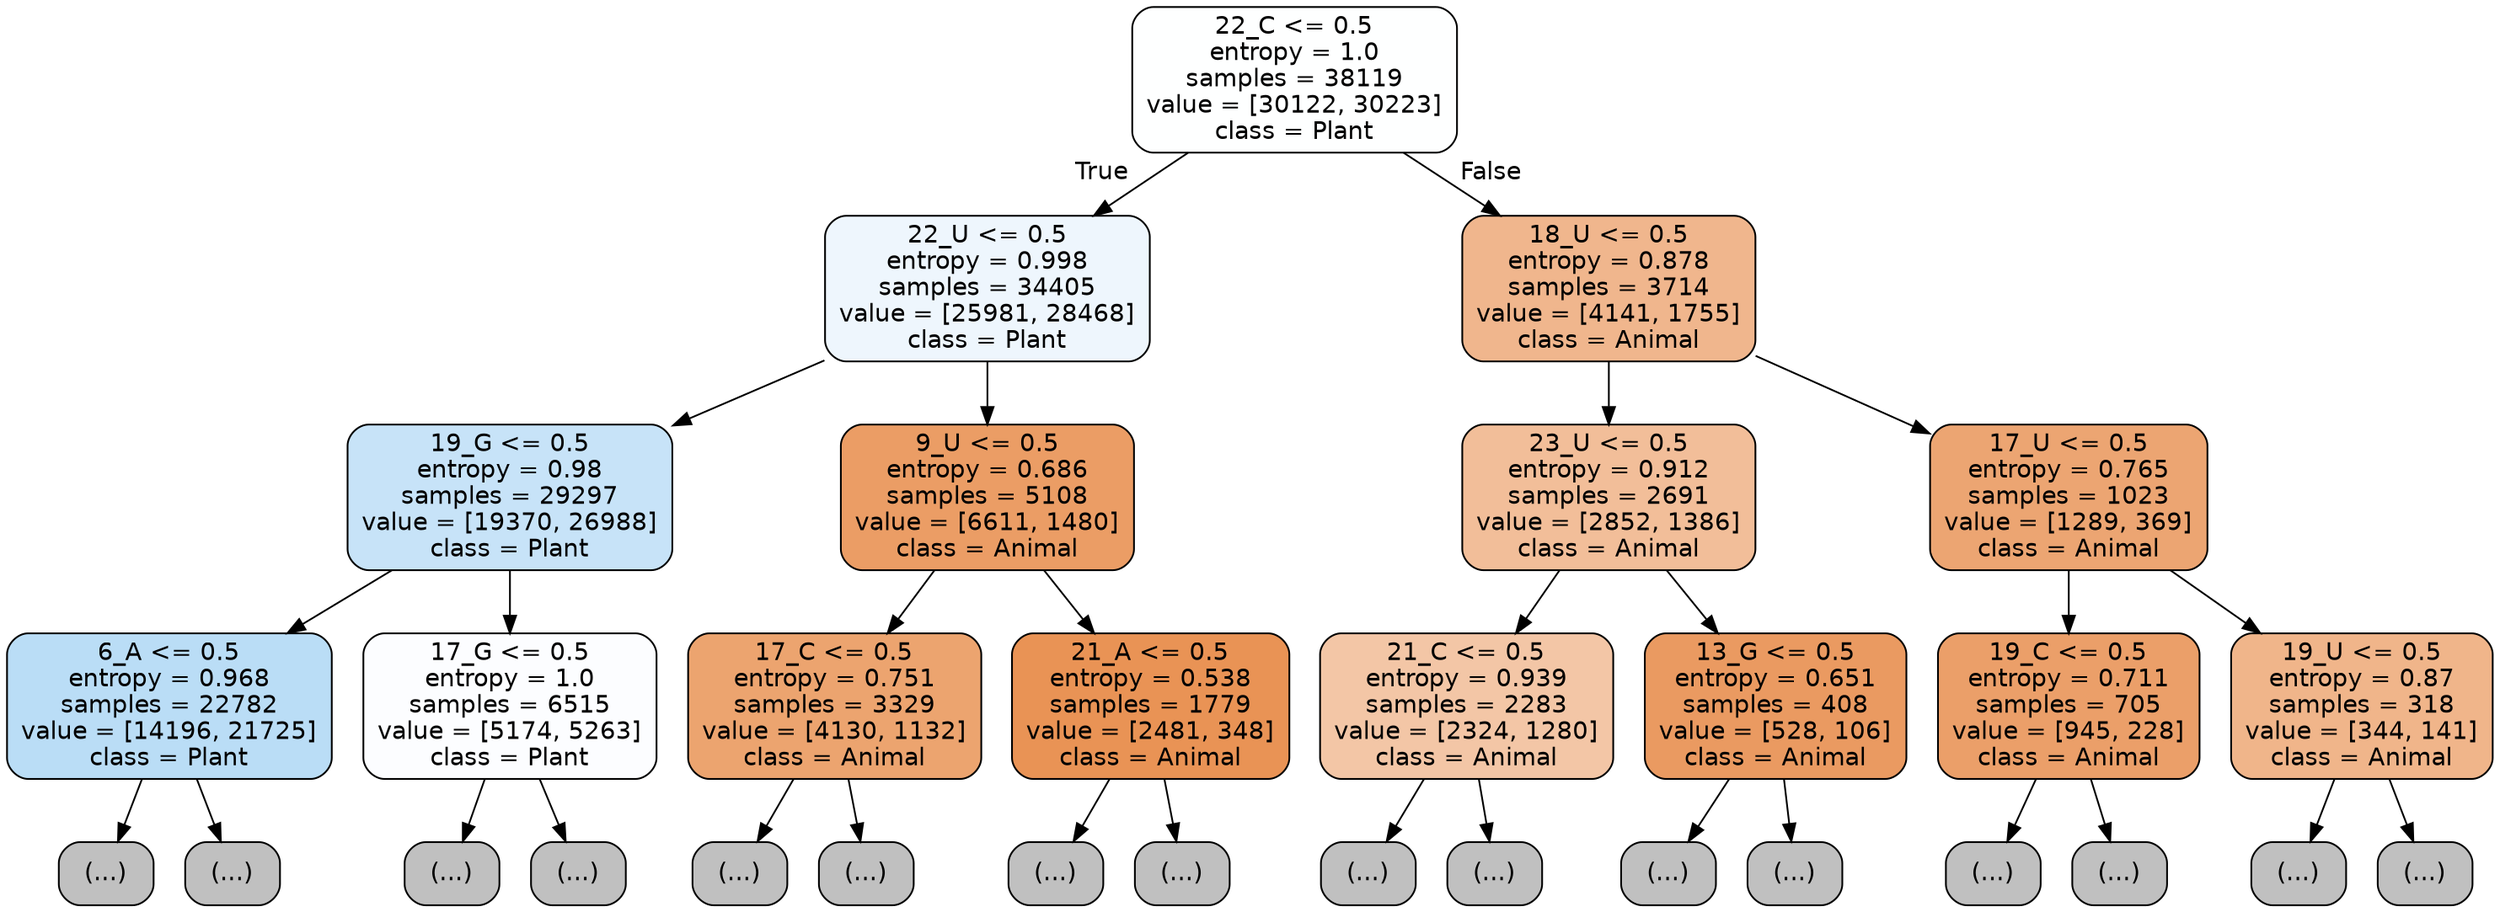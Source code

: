 digraph Tree {
node [shape=box, style="filled, rounded", color="black", fontname="helvetica"] ;
edge [fontname="helvetica"] ;
0 [label="22_C <= 0.5\nentropy = 1.0\nsamples = 38119\nvalue = [30122, 30223]\nclass = Plant", fillcolor="#feffff"] ;
1 [label="22_U <= 0.5\nentropy = 0.998\nsamples = 34405\nvalue = [25981, 28468]\nclass = Plant", fillcolor="#eef6fd"] ;
0 -> 1 [labeldistance=2.5, labelangle=45, headlabel="True"] ;
2 [label="19_G <= 0.5\nentropy = 0.98\nsamples = 29297\nvalue = [19370, 26988]\nclass = Plant", fillcolor="#c7e3f8"] ;
1 -> 2 ;
3 [label="6_A <= 0.5\nentropy = 0.968\nsamples = 22782\nvalue = [14196, 21725]\nclass = Plant", fillcolor="#baddf6"] ;
2 -> 3 ;
4 [label="(...)", fillcolor="#C0C0C0"] ;
3 -> 4 ;
7213 [label="(...)", fillcolor="#C0C0C0"] ;
3 -> 7213 ;
9474 [label="17_G <= 0.5\nentropy = 1.0\nsamples = 6515\nvalue = [5174, 5263]\nclass = Plant", fillcolor="#fcfdff"] ;
2 -> 9474 ;
9475 [label="(...)", fillcolor="#C0C0C0"] ;
9474 -> 9475 ;
11906 [label="(...)", fillcolor="#C0C0C0"] ;
9474 -> 11906 ;
12697 [label="9_U <= 0.5\nentropy = 0.686\nsamples = 5108\nvalue = [6611, 1480]\nclass = Animal", fillcolor="#eb9d65"] ;
1 -> 12697 ;
12698 [label="17_C <= 0.5\nentropy = 0.751\nsamples = 3329\nvalue = [4130, 1132]\nclass = Animal", fillcolor="#eca46f"] ;
12697 -> 12698 ;
12699 [label="(...)", fillcolor="#C0C0C0"] ;
12698 -> 12699 ;
13734 [label="(...)", fillcolor="#C0C0C0"] ;
12698 -> 13734 ;
14059 [label="21_A <= 0.5\nentropy = 0.538\nsamples = 1779\nvalue = [2481, 348]\nclass = Animal", fillcolor="#e99355"] ;
12697 -> 14059 ;
14060 [label="(...)", fillcolor="#C0C0C0"] ;
14059 -> 14060 ;
14517 [label="(...)", fillcolor="#C0C0C0"] ;
14059 -> 14517 ;
14642 [label="18_U <= 0.5\nentropy = 0.878\nsamples = 3714\nvalue = [4141, 1755]\nclass = Animal", fillcolor="#f0b68d"] ;
0 -> 14642 [labeldistance=2.5, labelangle=-45, headlabel="False"] ;
14643 [label="23_U <= 0.5\nentropy = 0.912\nsamples = 2691\nvalue = [2852, 1386]\nclass = Animal", fillcolor="#f2be99"] ;
14642 -> 14643 ;
14644 [label="21_C <= 0.5\nentropy = 0.939\nsamples = 2283\nvalue = [2324, 1280]\nclass = Animal", fillcolor="#f3c6a6"] ;
14643 -> 14644 ;
14645 [label="(...)", fillcolor="#C0C0C0"] ;
14644 -> 14645 ;
15590 [label="(...)", fillcolor="#C0C0C0"] ;
14644 -> 15590 ;
15861 [label="13_G <= 0.5\nentropy = 0.651\nsamples = 408\nvalue = [528, 106]\nclass = Animal", fillcolor="#ea9a61"] ;
14643 -> 15861 ;
15862 [label="(...)", fillcolor="#C0C0C0"] ;
15861 -> 15862 ;
16005 [label="(...)", fillcolor="#C0C0C0"] ;
15861 -> 16005 ;
16042 [label="17_U <= 0.5\nentropy = 0.765\nsamples = 1023\nvalue = [1289, 369]\nclass = Animal", fillcolor="#eca572"] ;
14642 -> 16042 ;
16043 [label="19_C <= 0.5\nentropy = 0.711\nsamples = 705\nvalue = [945, 228]\nclass = Animal", fillcolor="#eb9f69"] ;
16042 -> 16043 ;
16044 [label="(...)", fillcolor="#C0C0C0"] ;
16043 -> 16044 ;
16269 [label="(...)", fillcolor="#C0C0C0"] ;
16043 -> 16269 ;
16368 [label="19_U <= 0.5\nentropy = 0.87\nsamples = 318\nvalue = [344, 141]\nclass = Animal", fillcolor="#f0b58a"] ;
16042 -> 16368 ;
16369 [label="(...)", fillcolor="#C0C0C0"] ;
16368 -> 16369 ;
16502 [label="(...)", fillcolor="#C0C0C0"] ;
16368 -> 16502 ;
}